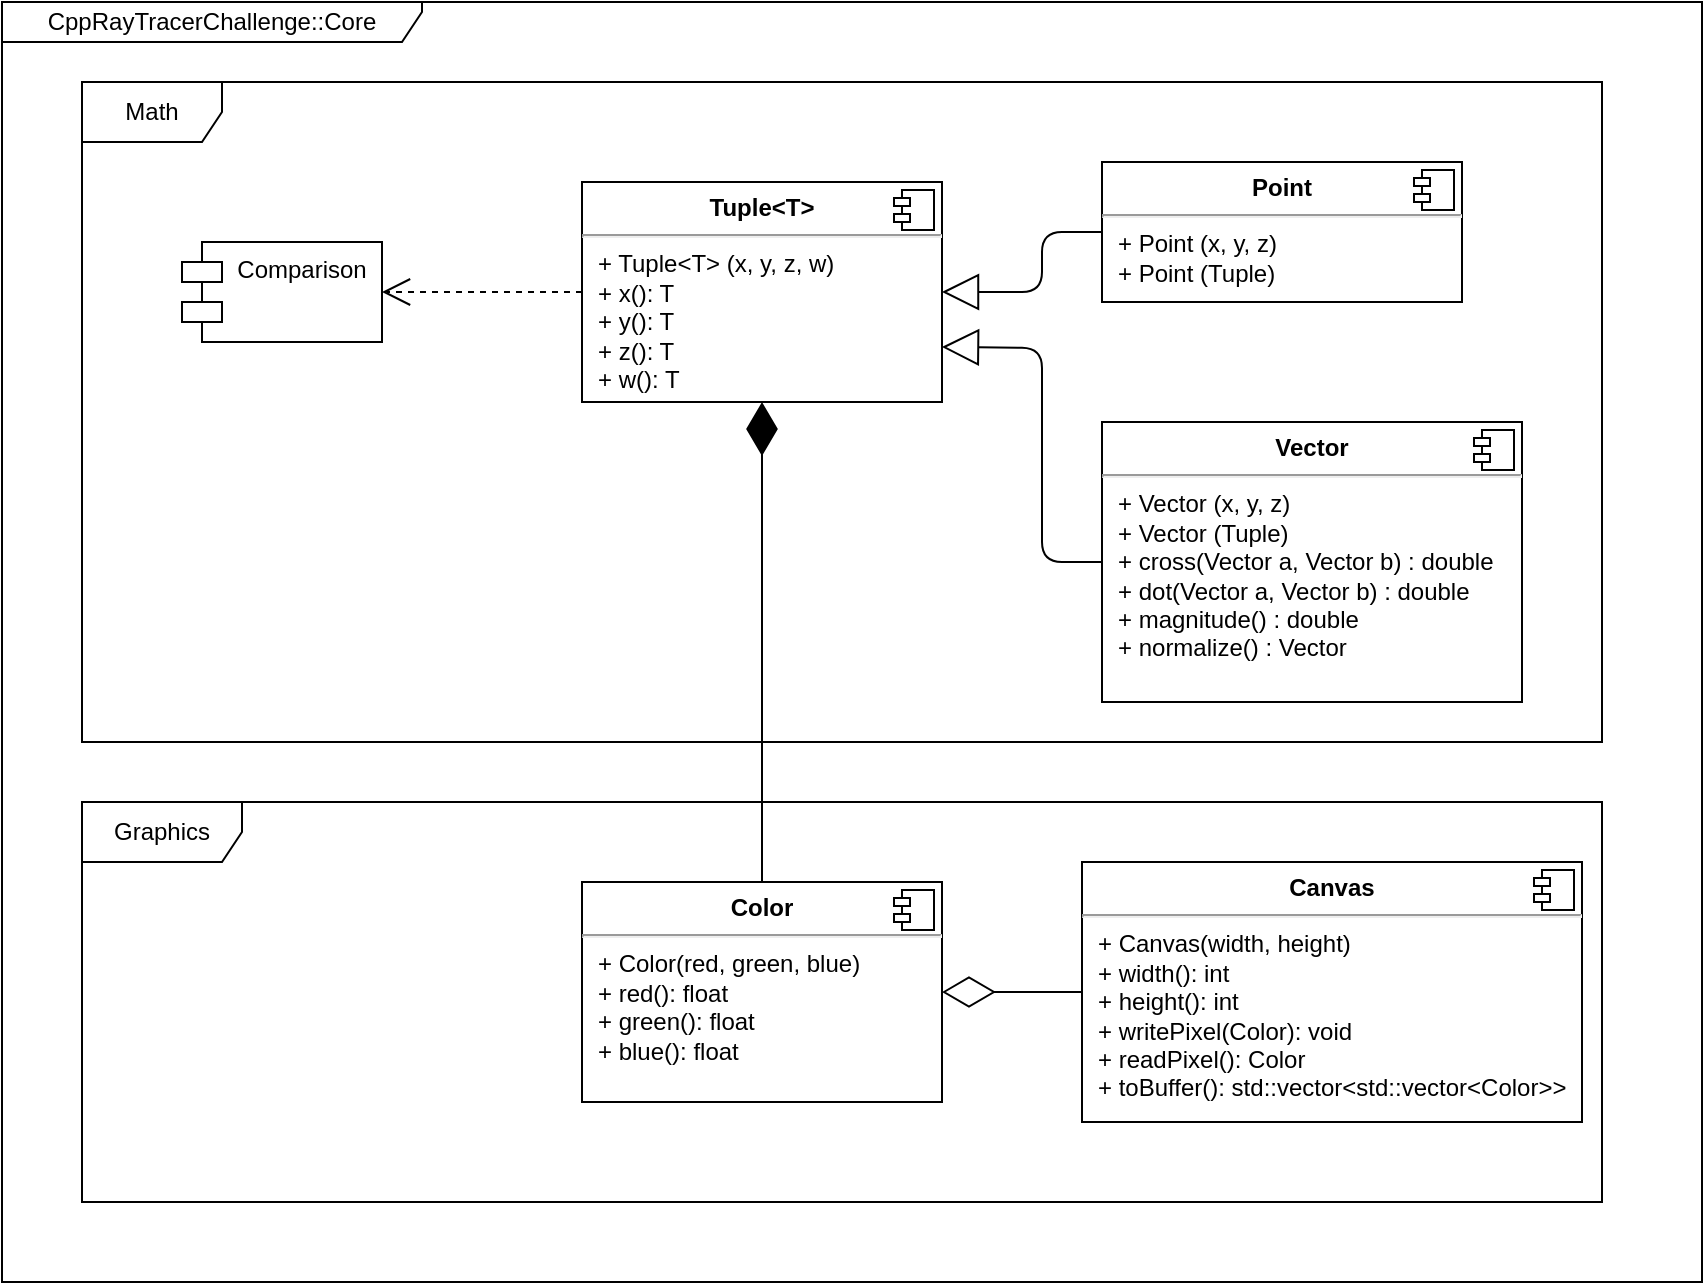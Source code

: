 <mxfile version="14.5.7"><diagram id="nn5Bj17SrMNnMcdJmBOz" name="Page-1"><mxGraphModel dx="2029" dy="774" grid="1" gridSize="10" guides="1" tooltips="1" connect="1" arrows="1" fold="1" page="1" pageScale="1" pageWidth="850" pageHeight="1100" math="0" shadow="0"><root><mxCell id="0"/><mxCell id="1" parent="0"/><mxCell id="qW6ZxlCImox__-B0Sin3-20" value="CppRayTracerChallenge::Core" style="shape=umlFrame;whiteSpace=wrap;html=1;width=210;height=20;" vertex="1" parent="1"><mxGeometry width="850" height="640" as="geometry"/></mxCell><mxCell id="qW6ZxlCImox__-B0Sin3-1" value="Graphics" style="shape=umlFrame;whiteSpace=wrap;html=1;width=80;height=30;" vertex="1" parent="1"><mxGeometry x="40" y="400" width="760" height="200" as="geometry"/></mxCell><mxCell id="qW6ZxlCImox__-B0Sin3-2" value="Math" style="shape=umlFrame;whiteSpace=wrap;html=1;width=70;height=30;" vertex="1" parent="1"><mxGeometry x="40" y="40" width="760" height="330" as="geometry"/></mxCell><mxCell id="qW6ZxlCImox__-B0Sin3-7" value="&lt;p style=&quot;margin: 0px ; margin-top: 6px ; text-align: center&quot;&gt;&lt;b&gt;Tuple&amp;lt;T&amp;gt;&lt;/b&gt;&lt;/p&gt;&lt;hr&gt;&lt;p style=&quot;margin: 0px ; margin-left: 8px&quot;&gt;+ Tuple&amp;lt;T&amp;gt; (x, y, z, w)&lt;br&gt;&lt;/p&gt;&lt;p style=&quot;margin: 0px ; margin-left: 8px&quot;&gt;+ x(): T&lt;br&gt;+ y(): T&lt;/p&gt;&lt;p style=&quot;margin: 0px ; margin-left: 8px&quot;&gt;+ z(): T&lt;/p&gt;&lt;p style=&quot;margin: 0px ; margin-left: 8px&quot;&gt;+ w(): T&lt;br&gt;&lt;/p&gt;" style="align=left;overflow=fill;html=1;dropTarget=0;" vertex="1" parent="1"><mxGeometry x="290" y="90" width="180" height="110" as="geometry"/></mxCell><mxCell id="qW6ZxlCImox__-B0Sin3-8" value="" style="shape=component;jettyWidth=8;jettyHeight=4;" vertex="1" parent="qW6ZxlCImox__-B0Sin3-7"><mxGeometry x="1" width="20" height="20" relative="1" as="geometry"><mxPoint x="-24" y="4" as="offset"/></mxGeometry></mxCell><mxCell id="qW6ZxlCImox__-B0Sin3-9" value="&lt;p style=&quot;margin: 0px ; margin-top: 6px ; text-align: center&quot;&gt;&lt;b&gt;Point&lt;/b&gt;&lt;br&gt;&lt;/p&gt;&lt;hr&gt;&lt;p style=&quot;margin: 0px ; margin-left: 8px&quot;&gt;+ Point (x, y, z)&lt;/p&gt;&lt;p style=&quot;margin: 0px ; margin-left: 8px&quot;&gt;+ Point (Tuple)&lt;/p&gt;" style="align=left;overflow=fill;html=1;dropTarget=0;" vertex="1" parent="1"><mxGeometry x="550" y="80" width="180" height="70" as="geometry"/></mxCell><mxCell id="qW6ZxlCImox__-B0Sin3-10" value="" style="shape=component;jettyWidth=8;jettyHeight=4;" vertex="1" parent="qW6ZxlCImox__-B0Sin3-9"><mxGeometry x="1" width="20" height="20" relative="1" as="geometry"><mxPoint x="-24" y="4" as="offset"/></mxGeometry></mxCell><mxCell id="qW6ZxlCImox__-B0Sin3-11" value="&lt;p style=&quot;margin: 0px ; margin-top: 6px ; text-align: center&quot;&gt;&lt;b&gt;Vector&lt;/b&gt;&lt;br&gt;&lt;/p&gt;&lt;hr&gt;&lt;p style=&quot;margin: 0px ; margin-left: 8px&quot;&gt;+ Vector (x, y, z)&lt;/p&gt;&lt;p style=&quot;margin: 0px ; margin-left: 8px&quot;&gt;+ Vector (Tuple)&lt;br&gt;&lt;/p&gt;&lt;p style=&quot;margin: 0px ; margin-left: 8px&quot;&gt;+ cross(Vector a, Vector b) : double&lt;br&gt;&lt;/p&gt;&lt;p style=&quot;margin: 0px ; margin-left: 8px&quot;&gt;+ dot(Vector a, Vector b) : double&lt;br&gt;&lt;/p&gt;&lt;p style=&quot;margin: 0px ; margin-left: 8px&quot;&gt;+ magnitude() : double&lt;br&gt;&lt;/p&gt;&lt;p style=&quot;margin: 0px ; margin-left: 8px&quot;&gt;+ normalize() : Vector&lt;br&gt;&lt;/p&gt;" style="align=left;overflow=fill;html=1;dropTarget=0;" vertex="1" parent="1"><mxGeometry x="550" y="210" width="210" height="140" as="geometry"/></mxCell><mxCell id="qW6ZxlCImox__-B0Sin3-12" value="" style="shape=component;jettyWidth=8;jettyHeight=4;" vertex="1" parent="qW6ZxlCImox__-B0Sin3-11"><mxGeometry x="1" width="20" height="20" relative="1" as="geometry"><mxPoint x="-24" y="4" as="offset"/></mxGeometry></mxCell><mxCell id="qW6ZxlCImox__-B0Sin3-14" value="" style="endArrow=block;endSize=16;endFill=0;html=1;exitX=0;exitY=0.5;exitDx=0;exitDy=0;entryX=1;entryY=0.5;entryDx=0;entryDy=0;" edge="1" parent="1" source="qW6ZxlCImox__-B0Sin3-9" target="qW6ZxlCImox__-B0Sin3-7"><mxGeometry width="160" relative="1" as="geometry"><mxPoint x="160" y="300" as="sourcePoint"/><mxPoint x="320" y="300" as="targetPoint"/><Array as="points"><mxPoint x="520" y="115"/><mxPoint x="520" y="145"/></Array></mxGeometry></mxCell><mxCell id="qW6ZxlCImox__-B0Sin3-16" value="&lt;div&gt;&lt;br&gt;&lt;/div&gt;&lt;div&gt;&lt;br&gt;&lt;/div&gt;" style="edgeLabel;html=1;align=center;verticalAlign=middle;resizable=0;points=[];" vertex="1" connectable="0" parent="qW6ZxlCImox__-B0Sin3-14"><mxGeometry x="-0.227" y="2" relative="1" as="geometry"><mxPoint as="offset"/></mxGeometry></mxCell><mxCell id="qW6ZxlCImox__-B0Sin3-18" value="&lt;div&gt;&lt;br&gt;&lt;/div&gt;" style="edgeLabel;html=1;align=center;verticalAlign=middle;resizable=0;points=[];" vertex="1" connectable="0" parent="qW6ZxlCImox__-B0Sin3-14"><mxGeometry x="-0.388" y="3" relative="1" as="geometry"><mxPoint as="offset"/></mxGeometry></mxCell><mxCell id="qW6ZxlCImox__-B0Sin3-15" value="" style="endArrow=block;endSize=16;endFill=0;html=1;exitX=0;exitY=0.5;exitDx=0;exitDy=0;entryX=1;entryY=0.75;entryDx=0;entryDy=0;" edge="1" parent="1" source="qW6ZxlCImox__-B0Sin3-11" target="qW6ZxlCImox__-B0Sin3-7"><mxGeometry width="160" relative="1" as="geometry"><mxPoint x="170" y="270" as="sourcePoint"/><mxPoint x="330" y="270" as="targetPoint"/><Array as="points"><mxPoint x="520" y="280"/><mxPoint x="520" y="173"/></Array></mxGeometry></mxCell><mxCell id="qW6ZxlCImox__-B0Sin3-19" value="Comparison" style="shape=module;align=left;spacingLeft=20;align=center;verticalAlign=top;" vertex="1" parent="1"><mxGeometry x="90" y="120" width="100" height="50" as="geometry"/></mxCell><mxCell id="qW6ZxlCImox__-B0Sin3-21" value="" style="endArrow=open;endSize=12;dashed=1;html=1;exitX=0;exitY=0.5;exitDx=0;exitDy=0;entryX=1;entryY=0.5;entryDx=0;entryDy=0;" edge="1" parent="1" source="qW6ZxlCImox__-B0Sin3-7" target="qW6ZxlCImox__-B0Sin3-19"><mxGeometry width="160" relative="1" as="geometry"><mxPoint x="-110" y="380" as="sourcePoint"/><mxPoint x="50" y="380" as="targetPoint"/></mxGeometry></mxCell><mxCell id="qW6ZxlCImox__-B0Sin3-22" value="&lt;p style=&quot;margin: 0px ; margin-top: 6px ; text-align: center&quot;&gt;&lt;b&gt;Color&lt;/b&gt;&lt;/p&gt;&lt;hr&gt;&lt;p style=&quot;margin: 0px ; margin-left: 8px&quot;&gt;+ Color(red, green, blue)&lt;/p&gt;&lt;p style=&quot;margin: 0px ; margin-left: 8px&quot;&gt;+ red(): float&lt;/p&gt;&lt;p style=&quot;margin: 0px ; margin-left: 8px&quot;&gt;+ green(): float&lt;/p&gt;&lt;p style=&quot;margin: 0px ; margin-left: 8px&quot;&gt;+ blue(): float&lt;br&gt;&lt;/p&gt;" style="align=left;overflow=fill;html=1;dropTarget=0;" vertex="1" parent="1"><mxGeometry x="290" y="440" width="180" height="110" as="geometry"/></mxCell><mxCell id="qW6ZxlCImox__-B0Sin3-23" value="" style="shape=component;jettyWidth=8;jettyHeight=4;" vertex="1" parent="qW6ZxlCImox__-B0Sin3-22"><mxGeometry x="1" width="20" height="20" relative="1" as="geometry"><mxPoint x="-24" y="4" as="offset"/></mxGeometry></mxCell><mxCell id="qW6ZxlCImox__-B0Sin3-25" value="" style="endArrow=diamondThin;endFill=1;endSize=24;html=1;entryX=0.5;entryY=1;entryDx=0;entryDy=0;exitX=0.5;exitY=0;exitDx=0;exitDy=0;" edge="1" parent="1" source="qW6ZxlCImox__-B0Sin3-22" target="qW6ZxlCImox__-B0Sin3-7"><mxGeometry width="160" relative="1" as="geometry"><mxPoint x="-90" y="490" as="sourcePoint"/><mxPoint x="70" y="490" as="targetPoint"/></mxGeometry></mxCell><mxCell id="qW6ZxlCImox__-B0Sin3-26" value="&lt;p style=&quot;margin: 0px ; margin-top: 6px ; text-align: center&quot;&gt;&lt;b&gt;Canvas&lt;/b&gt;&lt;/p&gt;&lt;hr&gt;&lt;p style=&quot;margin: 0px ; margin-left: 8px&quot;&gt;+ Canvas(width, height)&lt;/p&gt;&lt;p style=&quot;margin: 0px ; margin-left: 8px&quot;&gt;+ width(): int&lt;br&gt;&lt;/p&gt;&lt;p style=&quot;margin: 0px ; margin-left: 8px&quot;&gt;+ height(): int&lt;br&gt;&lt;/p&gt;&lt;p style=&quot;margin: 0px ; margin-left: 8px&quot;&gt;+ writePixel(Color): void&lt;/p&gt;&lt;p style=&quot;margin: 0px ; margin-left: 8px&quot;&gt;+ readPixel(): Color &lt;br&gt;&lt;/p&gt;&lt;p style=&quot;margin: 0px ; margin-left: 8px&quot;&gt;+ toBuffer(): std::vector&amp;lt;std::vector&amp;lt;Color&amp;gt;&amp;gt;&lt;br&gt;&lt;/p&gt;" style="align=left;overflow=fill;html=1;dropTarget=0;" vertex="1" parent="1"><mxGeometry x="540" y="430" width="250" height="130" as="geometry"/></mxCell><mxCell id="qW6ZxlCImox__-B0Sin3-27" value="" style="shape=component;jettyWidth=8;jettyHeight=4;" vertex="1" parent="qW6ZxlCImox__-B0Sin3-26"><mxGeometry x="1" width="20" height="20" relative="1" as="geometry"><mxPoint x="-24" y="4" as="offset"/></mxGeometry></mxCell><mxCell id="qW6ZxlCImox__-B0Sin3-28" value="" style="endArrow=diamondThin;endFill=0;endSize=24;html=1;entryX=1;entryY=0.5;entryDx=0;entryDy=0;" edge="1" parent="1" source="qW6ZxlCImox__-B0Sin3-26" target="qW6ZxlCImox__-B0Sin3-22"><mxGeometry width="160" relative="1" as="geometry"><mxPoint x="-110" y="510" as="sourcePoint"/><mxPoint x="50" y="510" as="targetPoint"/></mxGeometry></mxCell></root></mxGraphModel></diagram></mxfile>
